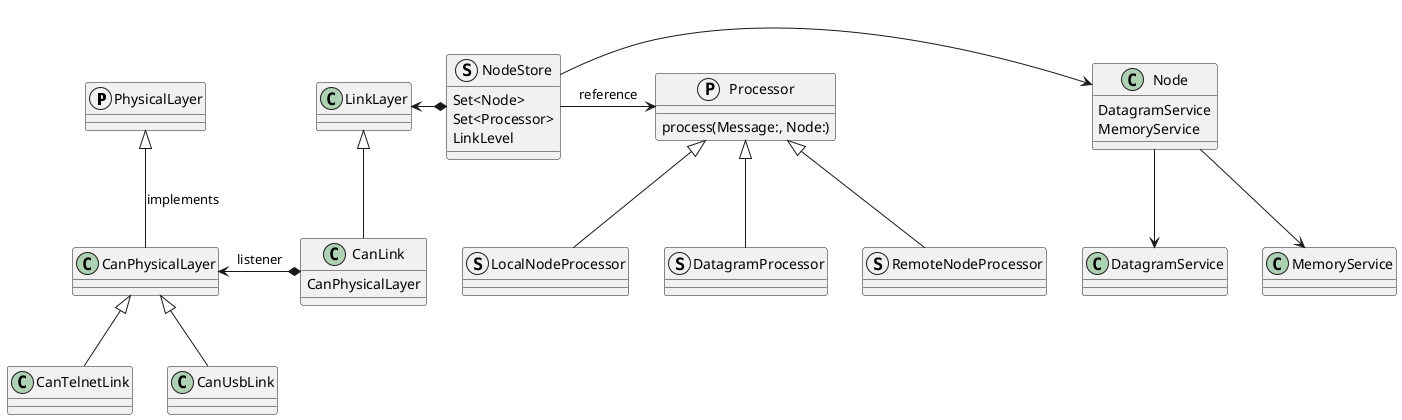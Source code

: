 @startuml

protocol PhysicalLayer
PhysicalLayer <|-- CanPhysicalLayer : implements
CanPhysicalLayer <|-- CanTelnetLink
CanPhysicalLayer <|-- CanUsbLink

class LinkLayer
LinkLayer <|-- CanLink

CanLink *-l-> CanPhysicalLayer : listener
CanLink : CanPhysicalLayer

protocol Processor
Processor : process(Message:, Node:)

struct RemoteNodeProcessor
struct LocalNodeProcessor
struct DatagramProcessor
Processor <|-- RemoteNodeProcessor
Processor <|-- LocalNodeProcessor
Processor <|-- DatagramProcessor

class Node
Node : DatagramService
Node : MemoryService

struct NodeStore
NodeStore : Set<Node>
NodeStore : Set<Processor>
NodeStore : LinkLevel

Node --> DatagramService
Node --> MemoryService

class DatagramService
class MemoryService

NodeStore *-l-> LinkLayer
NodeStore -r-> Node
NodeStore -r-> Processor : reference

@enduml
